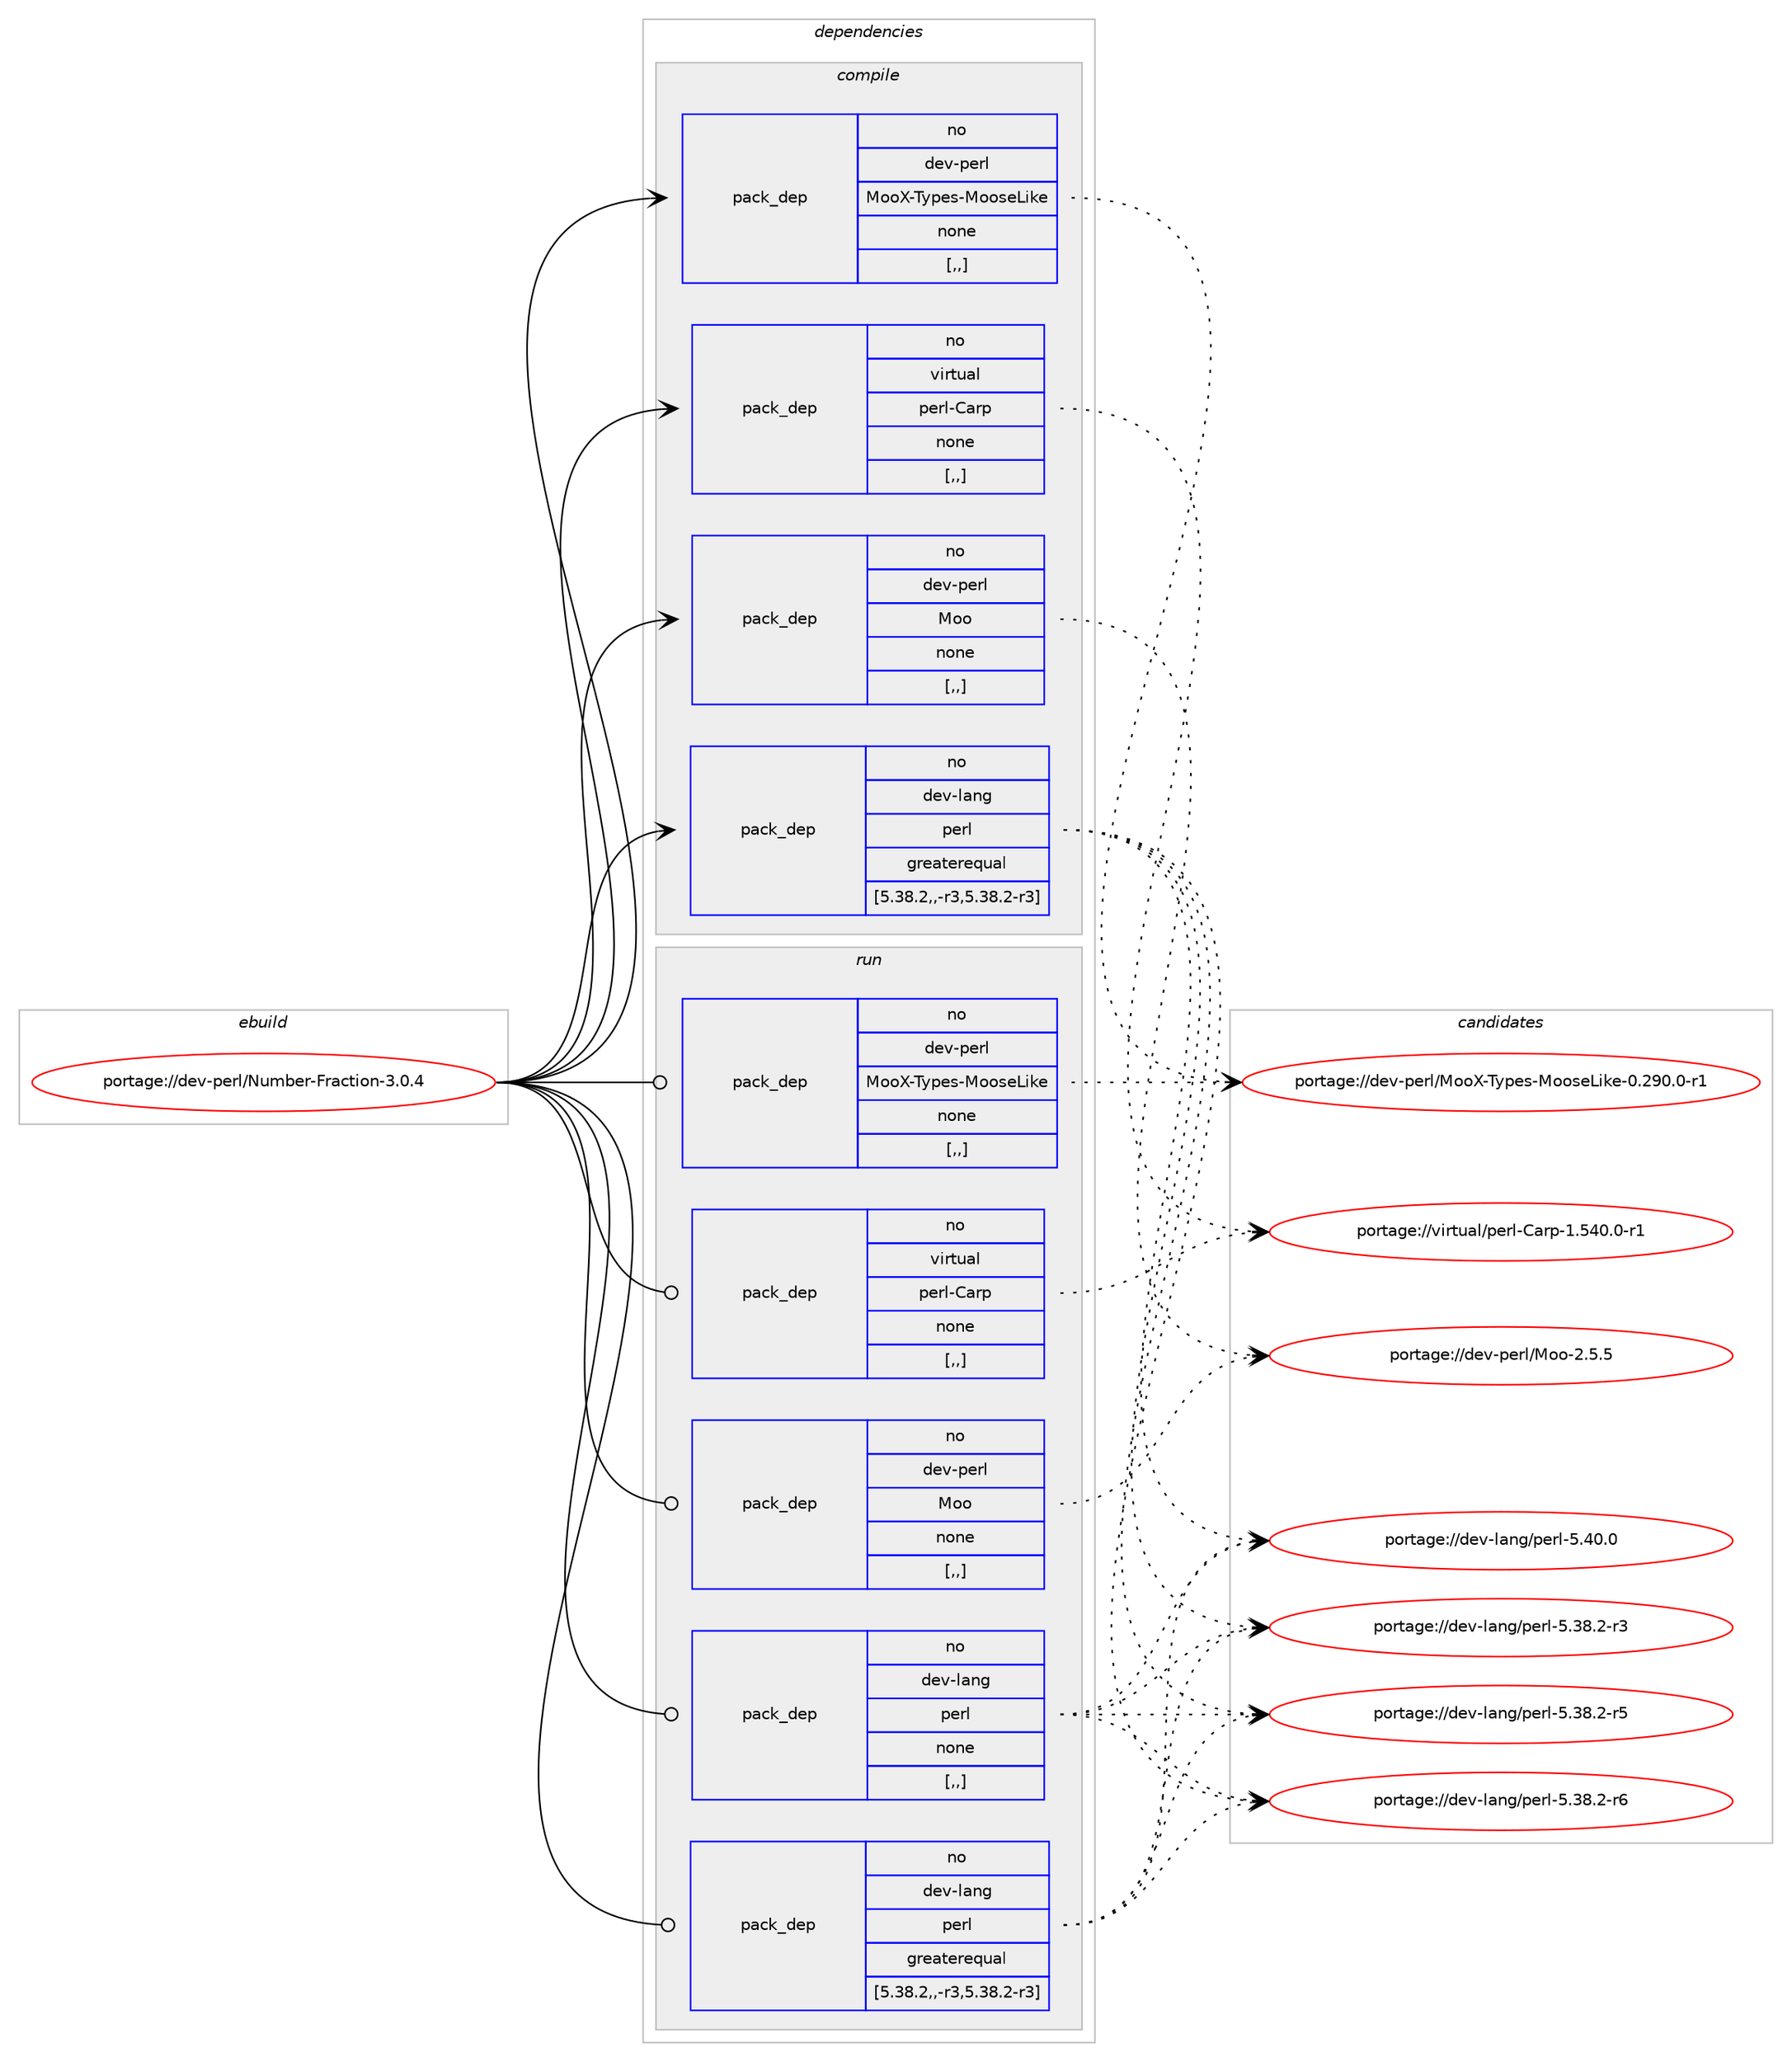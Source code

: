digraph prolog {

# *************
# Graph options
# *************

newrank=true;
concentrate=true;
compound=true;
graph [rankdir=LR,fontname=Helvetica,fontsize=10,ranksep=1.5];#, ranksep=2.5, nodesep=0.2];
edge  [arrowhead=vee];
node  [fontname=Helvetica,fontsize=10];

# **********
# The ebuild
# **********

subgraph cluster_leftcol {
color=gray;
rank=same;
label=<<i>ebuild</i>>;
id [label="portage://dev-perl/Number-Fraction-3.0.4", color=red, width=4, href="../dev-perl/Number-Fraction-3.0.4.svg"];
}

# ****************
# The dependencies
# ****************

subgraph cluster_midcol {
color=gray;
label=<<i>dependencies</i>>;
subgraph cluster_compile {
fillcolor="#eeeeee";
style=filled;
label=<<i>compile</i>>;
subgraph pack100847 {
dependency131085 [label=<<TABLE BORDER="0" CELLBORDER="1" CELLSPACING="0" CELLPADDING="4" WIDTH="220"><TR><TD ROWSPAN="6" CELLPADDING="30">pack_dep</TD></TR><TR><TD WIDTH="110">no</TD></TR><TR><TD>dev-lang</TD></TR><TR><TD>perl</TD></TR><TR><TD>greaterequal</TD></TR><TR><TD>[5.38.2,,-r3,5.38.2-r3]</TD></TR></TABLE>>, shape=none, color=blue];
}
id:e -> dependency131085:w [weight=20,style="solid",arrowhead="vee"];
subgraph pack100848 {
dependency131086 [label=<<TABLE BORDER="0" CELLBORDER="1" CELLSPACING="0" CELLPADDING="4" WIDTH="220"><TR><TD ROWSPAN="6" CELLPADDING="30">pack_dep</TD></TR><TR><TD WIDTH="110">no</TD></TR><TR><TD>dev-perl</TD></TR><TR><TD>Moo</TD></TR><TR><TD>none</TD></TR><TR><TD>[,,]</TD></TR></TABLE>>, shape=none, color=blue];
}
id:e -> dependency131086:w [weight=20,style="solid",arrowhead="vee"];
subgraph pack100849 {
dependency131087 [label=<<TABLE BORDER="0" CELLBORDER="1" CELLSPACING="0" CELLPADDING="4" WIDTH="220"><TR><TD ROWSPAN="6" CELLPADDING="30">pack_dep</TD></TR><TR><TD WIDTH="110">no</TD></TR><TR><TD>dev-perl</TD></TR><TR><TD>MooX-Types-MooseLike</TD></TR><TR><TD>none</TD></TR><TR><TD>[,,]</TD></TR></TABLE>>, shape=none, color=blue];
}
id:e -> dependency131087:w [weight=20,style="solid",arrowhead="vee"];
subgraph pack100850 {
dependency131088 [label=<<TABLE BORDER="0" CELLBORDER="1" CELLSPACING="0" CELLPADDING="4" WIDTH="220"><TR><TD ROWSPAN="6" CELLPADDING="30">pack_dep</TD></TR><TR><TD WIDTH="110">no</TD></TR><TR><TD>virtual</TD></TR><TR><TD>perl-Carp</TD></TR><TR><TD>none</TD></TR><TR><TD>[,,]</TD></TR></TABLE>>, shape=none, color=blue];
}
id:e -> dependency131088:w [weight=20,style="solid",arrowhead="vee"];
}
subgraph cluster_compileandrun {
fillcolor="#eeeeee";
style=filled;
label=<<i>compile and run</i>>;
}
subgraph cluster_run {
fillcolor="#eeeeee";
style=filled;
label=<<i>run</i>>;
subgraph pack100851 {
dependency131089 [label=<<TABLE BORDER="0" CELLBORDER="1" CELLSPACING="0" CELLPADDING="4" WIDTH="220"><TR><TD ROWSPAN="6" CELLPADDING="30">pack_dep</TD></TR><TR><TD WIDTH="110">no</TD></TR><TR><TD>dev-lang</TD></TR><TR><TD>perl</TD></TR><TR><TD>greaterequal</TD></TR><TR><TD>[5.38.2,,-r3,5.38.2-r3]</TD></TR></TABLE>>, shape=none, color=blue];
}
id:e -> dependency131089:w [weight=20,style="solid",arrowhead="odot"];
subgraph pack100852 {
dependency131090 [label=<<TABLE BORDER="0" CELLBORDER="1" CELLSPACING="0" CELLPADDING="4" WIDTH="220"><TR><TD ROWSPAN="6" CELLPADDING="30">pack_dep</TD></TR><TR><TD WIDTH="110">no</TD></TR><TR><TD>dev-lang</TD></TR><TR><TD>perl</TD></TR><TR><TD>none</TD></TR><TR><TD>[,,]</TD></TR></TABLE>>, shape=none, color=blue];
}
id:e -> dependency131090:w [weight=20,style="solid",arrowhead="odot"];
subgraph pack100853 {
dependency131091 [label=<<TABLE BORDER="0" CELLBORDER="1" CELLSPACING="0" CELLPADDING="4" WIDTH="220"><TR><TD ROWSPAN="6" CELLPADDING="30">pack_dep</TD></TR><TR><TD WIDTH="110">no</TD></TR><TR><TD>dev-perl</TD></TR><TR><TD>Moo</TD></TR><TR><TD>none</TD></TR><TR><TD>[,,]</TD></TR></TABLE>>, shape=none, color=blue];
}
id:e -> dependency131091:w [weight=20,style="solid",arrowhead="odot"];
subgraph pack100854 {
dependency131092 [label=<<TABLE BORDER="0" CELLBORDER="1" CELLSPACING="0" CELLPADDING="4" WIDTH="220"><TR><TD ROWSPAN="6" CELLPADDING="30">pack_dep</TD></TR><TR><TD WIDTH="110">no</TD></TR><TR><TD>dev-perl</TD></TR><TR><TD>MooX-Types-MooseLike</TD></TR><TR><TD>none</TD></TR><TR><TD>[,,]</TD></TR></TABLE>>, shape=none, color=blue];
}
id:e -> dependency131092:w [weight=20,style="solid",arrowhead="odot"];
subgraph pack100855 {
dependency131093 [label=<<TABLE BORDER="0" CELLBORDER="1" CELLSPACING="0" CELLPADDING="4" WIDTH="220"><TR><TD ROWSPAN="6" CELLPADDING="30">pack_dep</TD></TR><TR><TD WIDTH="110">no</TD></TR><TR><TD>virtual</TD></TR><TR><TD>perl-Carp</TD></TR><TR><TD>none</TD></TR><TR><TD>[,,]</TD></TR></TABLE>>, shape=none, color=blue];
}
id:e -> dependency131093:w [weight=20,style="solid",arrowhead="odot"];
}
}

# **************
# The candidates
# **************

subgraph cluster_choices {
rank=same;
color=gray;
label=<<i>candidates</i>>;

subgraph choice100847 {
color=black;
nodesep=1;
choice100101118451089711010347112101114108455346515646504511451 [label="portage://dev-lang/perl-5.38.2-r3", color=red, width=4,href="../dev-lang/perl-5.38.2-r3.svg"];
choice100101118451089711010347112101114108455346515646504511453 [label="portage://dev-lang/perl-5.38.2-r5", color=red, width=4,href="../dev-lang/perl-5.38.2-r5.svg"];
choice100101118451089711010347112101114108455346515646504511454 [label="portage://dev-lang/perl-5.38.2-r6", color=red, width=4,href="../dev-lang/perl-5.38.2-r6.svg"];
choice10010111845108971101034711210111410845534652484648 [label="portage://dev-lang/perl-5.40.0", color=red, width=4,href="../dev-lang/perl-5.40.0.svg"];
dependency131085:e -> choice100101118451089711010347112101114108455346515646504511451:w [style=dotted,weight="100"];
dependency131085:e -> choice100101118451089711010347112101114108455346515646504511453:w [style=dotted,weight="100"];
dependency131085:e -> choice100101118451089711010347112101114108455346515646504511454:w [style=dotted,weight="100"];
dependency131085:e -> choice10010111845108971101034711210111410845534652484648:w [style=dotted,weight="100"];
}
subgraph choice100848 {
color=black;
nodesep=1;
choice100101118451121011141084777111111455046534653 [label="portage://dev-perl/Moo-2.5.5", color=red, width=4,href="../dev-perl/Moo-2.5.5.svg"];
dependency131086:e -> choice100101118451121011141084777111111455046534653:w [style=dotted,weight="100"];
}
subgraph choice100849 {
color=black;
nodesep=1;
choice10010111845112101114108477711111188458412111210111545771111111151017610510710145484650574846484511449 [label="portage://dev-perl/MooX-Types-MooseLike-0.290.0-r1", color=red, width=4,href="../dev-perl/MooX-Types-MooseLike-0.290.0-r1.svg"];
dependency131087:e -> choice10010111845112101114108477711111188458412111210111545771111111151017610510710145484650574846484511449:w [style=dotted,weight="100"];
}
subgraph choice100850 {
color=black;
nodesep=1;
choice118105114116117971084711210111410845679711411245494653524846484511449 [label="portage://virtual/perl-Carp-1.540.0-r1", color=red, width=4,href="../virtual/perl-Carp-1.540.0-r1.svg"];
dependency131088:e -> choice118105114116117971084711210111410845679711411245494653524846484511449:w [style=dotted,weight="100"];
}
subgraph choice100851 {
color=black;
nodesep=1;
choice100101118451089711010347112101114108455346515646504511451 [label="portage://dev-lang/perl-5.38.2-r3", color=red, width=4,href="../dev-lang/perl-5.38.2-r3.svg"];
choice100101118451089711010347112101114108455346515646504511453 [label="portage://dev-lang/perl-5.38.2-r5", color=red, width=4,href="../dev-lang/perl-5.38.2-r5.svg"];
choice100101118451089711010347112101114108455346515646504511454 [label="portage://dev-lang/perl-5.38.2-r6", color=red, width=4,href="../dev-lang/perl-5.38.2-r6.svg"];
choice10010111845108971101034711210111410845534652484648 [label="portage://dev-lang/perl-5.40.0", color=red, width=4,href="../dev-lang/perl-5.40.0.svg"];
dependency131089:e -> choice100101118451089711010347112101114108455346515646504511451:w [style=dotted,weight="100"];
dependency131089:e -> choice100101118451089711010347112101114108455346515646504511453:w [style=dotted,weight="100"];
dependency131089:e -> choice100101118451089711010347112101114108455346515646504511454:w [style=dotted,weight="100"];
dependency131089:e -> choice10010111845108971101034711210111410845534652484648:w [style=dotted,weight="100"];
}
subgraph choice100852 {
color=black;
nodesep=1;
choice100101118451089711010347112101114108455346515646504511451 [label="portage://dev-lang/perl-5.38.2-r3", color=red, width=4,href="../dev-lang/perl-5.38.2-r3.svg"];
choice100101118451089711010347112101114108455346515646504511453 [label="portage://dev-lang/perl-5.38.2-r5", color=red, width=4,href="../dev-lang/perl-5.38.2-r5.svg"];
choice100101118451089711010347112101114108455346515646504511454 [label="portage://dev-lang/perl-5.38.2-r6", color=red, width=4,href="../dev-lang/perl-5.38.2-r6.svg"];
choice10010111845108971101034711210111410845534652484648 [label="portage://dev-lang/perl-5.40.0", color=red, width=4,href="../dev-lang/perl-5.40.0.svg"];
dependency131090:e -> choice100101118451089711010347112101114108455346515646504511451:w [style=dotted,weight="100"];
dependency131090:e -> choice100101118451089711010347112101114108455346515646504511453:w [style=dotted,weight="100"];
dependency131090:e -> choice100101118451089711010347112101114108455346515646504511454:w [style=dotted,weight="100"];
dependency131090:e -> choice10010111845108971101034711210111410845534652484648:w [style=dotted,weight="100"];
}
subgraph choice100853 {
color=black;
nodesep=1;
choice100101118451121011141084777111111455046534653 [label="portage://dev-perl/Moo-2.5.5", color=red, width=4,href="../dev-perl/Moo-2.5.5.svg"];
dependency131091:e -> choice100101118451121011141084777111111455046534653:w [style=dotted,weight="100"];
}
subgraph choice100854 {
color=black;
nodesep=1;
choice10010111845112101114108477711111188458412111210111545771111111151017610510710145484650574846484511449 [label="portage://dev-perl/MooX-Types-MooseLike-0.290.0-r1", color=red, width=4,href="../dev-perl/MooX-Types-MooseLike-0.290.0-r1.svg"];
dependency131092:e -> choice10010111845112101114108477711111188458412111210111545771111111151017610510710145484650574846484511449:w [style=dotted,weight="100"];
}
subgraph choice100855 {
color=black;
nodesep=1;
choice118105114116117971084711210111410845679711411245494653524846484511449 [label="portage://virtual/perl-Carp-1.540.0-r1", color=red, width=4,href="../virtual/perl-Carp-1.540.0-r1.svg"];
dependency131093:e -> choice118105114116117971084711210111410845679711411245494653524846484511449:w [style=dotted,weight="100"];
}
}

}
